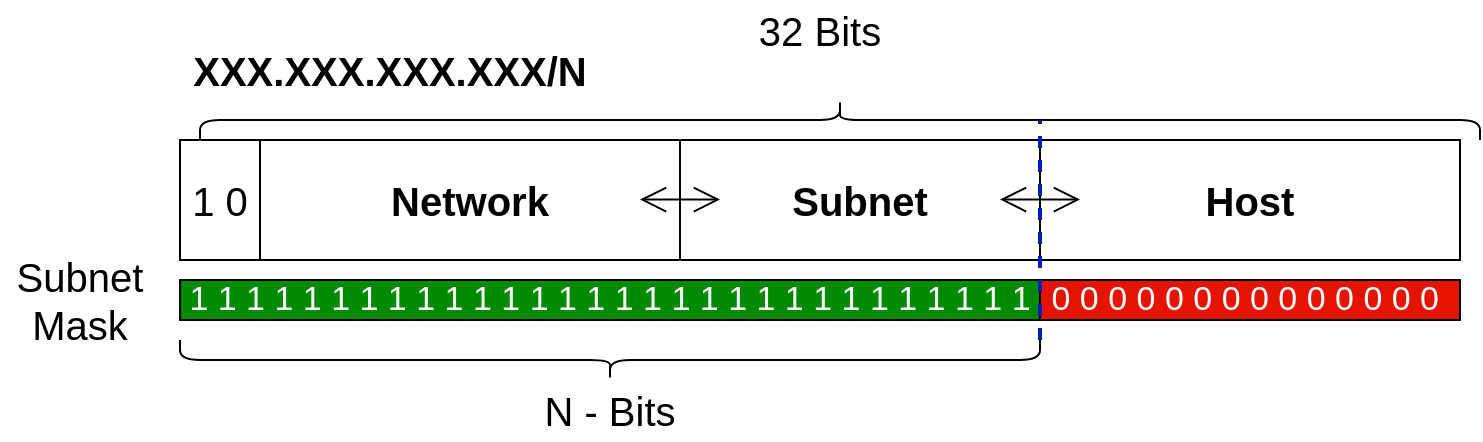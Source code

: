 <mxfile>
    <diagram id="bEqa-zzyw44Os1PsQtZj" name="Page-1">
        <mxGraphModel dx="781" dy="1045" grid="1" gridSize="10" guides="1" tooltips="1" connect="1" arrows="1" fold="1" page="1" pageScale="1" pageWidth="850" pageHeight="1100" math="0" shadow="0">
            <root>
                <mxCell id="0"/>
                <mxCell id="1" parent="0"/>
                <mxCell id="32" value="" style="shape=curlyBracket;whiteSpace=wrap;html=1;rounded=1;flipH=1;fontSize=40;strokeColor=#000000;rotation=90;" vertex="1" parent="1">
                    <mxGeometry x="325" y="-25" width="20" height="430" as="geometry"/>
                </mxCell>
                <mxCell id="33" value="32 Bits" style="text;html=1;strokeColor=none;fillColor=none;align=center;verticalAlign=middle;whiteSpace=wrap;rounded=0;fontSize=20;" vertex="1" parent="1">
                    <mxGeometry x="400" y="10" width="80" height="30" as="geometry"/>
                </mxCell>
                <mxCell id="35" value="1 0" style="rounded=0;whiteSpace=wrap;html=1;fontSize=20;strokeColor=#000000;" vertex="1" parent="1">
                    <mxGeometry x="120" y="80" width="40" height="60" as="geometry"/>
                </mxCell>
                <mxCell id="36" value="&lt;b&gt;Network&lt;/b&gt;" style="rounded=0;whiteSpace=wrap;html=1;fontSize=20;strokeColor=#000000;" vertex="1" parent="1">
                    <mxGeometry x="160" y="80" width="210" height="60" as="geometry"/>
                </mxCell>
                <mxCell id="37" value="&lt;b&gt;Host&lt;/b&gt;" style="rounded=0;whiteSpace=wrap;html=1;fontSize=20;strokeColor=#000000;" vertex="1" parent="1">
                    <mxGeometry x="550" y="80" width="210" height="60" as="geometry"/>
                </mxCell>
                <mxCell id="38" value="&lt;b&gt;Subnet&lt;/b&gt;" style="rounded=0;whiteSpace=wrap;html=1;fontSize=20;strokeColor=#000000;" vertex="1" parent="1">
                    <mxGeometry x="370" y="80" width="180" height="60" as="geometry"/>
                </mxCell>
                <mxCell id="39" value="1 1 1 1 1 1 1 1 1 1 1 1 1 1 1 1 1 1 1 1 1 1 1 1 1 1 1 1 1 1" style="rounded=0;whiteSpace=wrap;html=1;fontSize=17;strokeColor=#000000;fontStyle=0;align=center;fillColor=#008a00;fontColor=#ffffff;" vertex="1" parent="1">
                    <mxGeometry x="120" y="150" width="430" height="20" as="geometry"/>
                </mxCell>
                <mxCell id="40" value="0 0 0 0 0 0 0 0 0 0 0 0 0 0&amp;nbsp;" style="rounded=0;whiteSpace=wrap;html=1;fontSize=17;strokeColor=#000000;fontStyle=0;align=center;fillColor=#e51400;fontColor=#ffffff;" vertex="1" parent="1">
                    <mxGeometry x="550" y="150" width="210" height="20" as="geometry"/>
                </mxCell>
                <mxCell id="41" value="Subnet Mask" style="text;html=1;strokeColor=none;fillColor=none;align=center;verticalAlign=middle;whiteSpace=wrap;rounded=0;fontSize=20;" vertex="1" parent="1">
                    <mxGeometry x="30" y="145" width="80" height="30" as="geometry"/>
                </mxCell>
                <mxCell id="43" value="" style="endArrow=open;html=1;fontSize=17;endFill=0;endSize=11;" edge="1" parent="1">
                    <mxGeometry width="50" height="50" relative="1" as="geometry">
                        <mxPoint x="550" y="109.76" as="sourcePoint"/>
                        <mxPoint x="570" y="109.76" as="targetPoint"/>
                    </mxGeometry>
                </mxCell>
                <mxCell id="44" value="" style="endArrow=open;html=1;fontSize=17;endFill=0;endSize=11;" edge="1" parent="1">
                    <mxGeometry width="50" height="50" relative="1" as="geometry">
                        <mxPoint x="370" y="109.76" as="sourcePoint"/>
                        <mxPoint x="390" y="109.76" as="targetPoint"/>
                    </mxGeometry>
                </mxCell>
                <mxCell id="45" value="" style="endArrow=open;html=1;fontSize=17;endFill=0;endSize=11;" edge="1" parent="1">
                    <mxGeometry width="50" height="50" relative="1" as="geometry">
                        <mxPoint x="550" y="109.76" as="sourcePoint"/>
                        <mxPoint x="530" y="109.76" as="targetPoint"/>
                    </mxGeometry>
                </mxCell>
                <mxCell id="46" value="" style="endArrow=open;html=1;fontSize=17;endFill=0;endSize=11;" edge="1" parent="1">
                    <mxGeometry width="50" height="50" relative="1" as="geometry">
                        <mxPoint x="370" y="109.76" as="sourcePoint"/>
                        <mxPoint x="350" y="109.76" as="targetPoint"/>
                    </mxGeometry>
                </mxCell>
                <mxCell id="47" value="" style="endArrow=none;dashed=1;html=1;strokeWidth=2;fontSize=17;endSize=11;fillColor=#0050ef;strokeColor=#001DBC;" edge="1" parent="1">
                    <mxGeometry width="50" height="50" relative="1" as="geometry">
                        <mxPoint x="550" y="180" as="sourcePoint"/>
                        <mxPoint x="550" y="70" as="targetPoint"/>
                    </mxGeometry>
                </mxCell>
                <mxCell id="48" value="" style="shape=curlyBracket;whiteSpace=wrap;html=1;rounded=1;flipH=1;fontSize=40;strokeColor=#000000;rotation=-90;" vertex="1" parent="1">
                    <mxGeometry x="440" y="-250" width="20" height="640" as="geometry"/>
                </mxCell>
                <mxCell id="49" value="N - Bits" style="text;html=1;strokeColor=none;fillColor=none;align=center;verticalAlign=middle;whiteSpace=wrap;rounded=0;fontSize=20;" vertex="1" parent="1">
                    <mxGeometry x="295" y="200" width="80" height="30" as="geometry"/>
                </mxCell>
                <mxCell id="50" value="XXX.XXX.XXX.XXX/N" style="text;html=1;strokeColor=none;fillColor=none;align=center;verticalAlign=middle;whiteSpace=wrap;rounded=0;fontSize=20;fontStyle=1" vertex="1" parent="1">
                    <mxGeometry x="120" y="30" width="210" height="30" as="geometry"/>
                </mxCell>
            </root>
        </mxGraphModel>
    </diagram>
</mxfile>